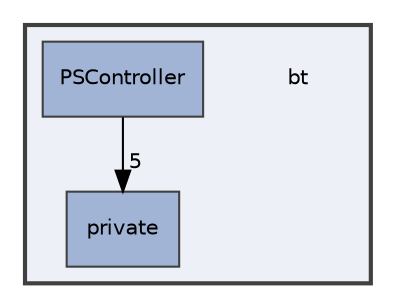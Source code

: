 digraph "bt"
{
 // LATEX_PDF_SIZE
  edge [fontname="Helvetica",fontsize="10",labelfontname="Helvetica",labelfontsize="10"];
  node [fontname="Helvetica",fontsize="10",shape=record];
  compound=true
  subgraph clusterdir_3fa4fe7af966ee5402ed4c492cbb29ae {
    graph [ bgcolor="#edf0f7", pencolor="grey25", style="filled,bold,", label="", fontname="Helvetica", fontsize="10", URL="dir_3fa4fe7af966ee5402ed4c492cbb29ae.html"]
    dir_3fa4fe7af966ee5402ed4c492cbb29ae [shape=plaintext, label="bt"];
  dir_c6c057709ab1cdeceda832595870323c [shape=box, label="private", style="filled,", fillcolor="#a2b4d6", color="grey25", URL="dir_c6c057709ab1cdeceda832595870323c.html"];
  dir_412f9f164fa390baea46c32b7e94b0d2 [shape=box, label="PSController", style="filled,", fillcolor="#a2b4d6", color="grey25", URL="dir_412f9f164fa390baea46c32b7e94b0d2.html"];
  }
  dir_412f9f164fa390baea46c32b7e94b0d2->dir_c6c057709ab1cdeceda832595870323c [headlabel="5", labeldistance=1.5 headhref="dir_000012_000011.html"];
}
